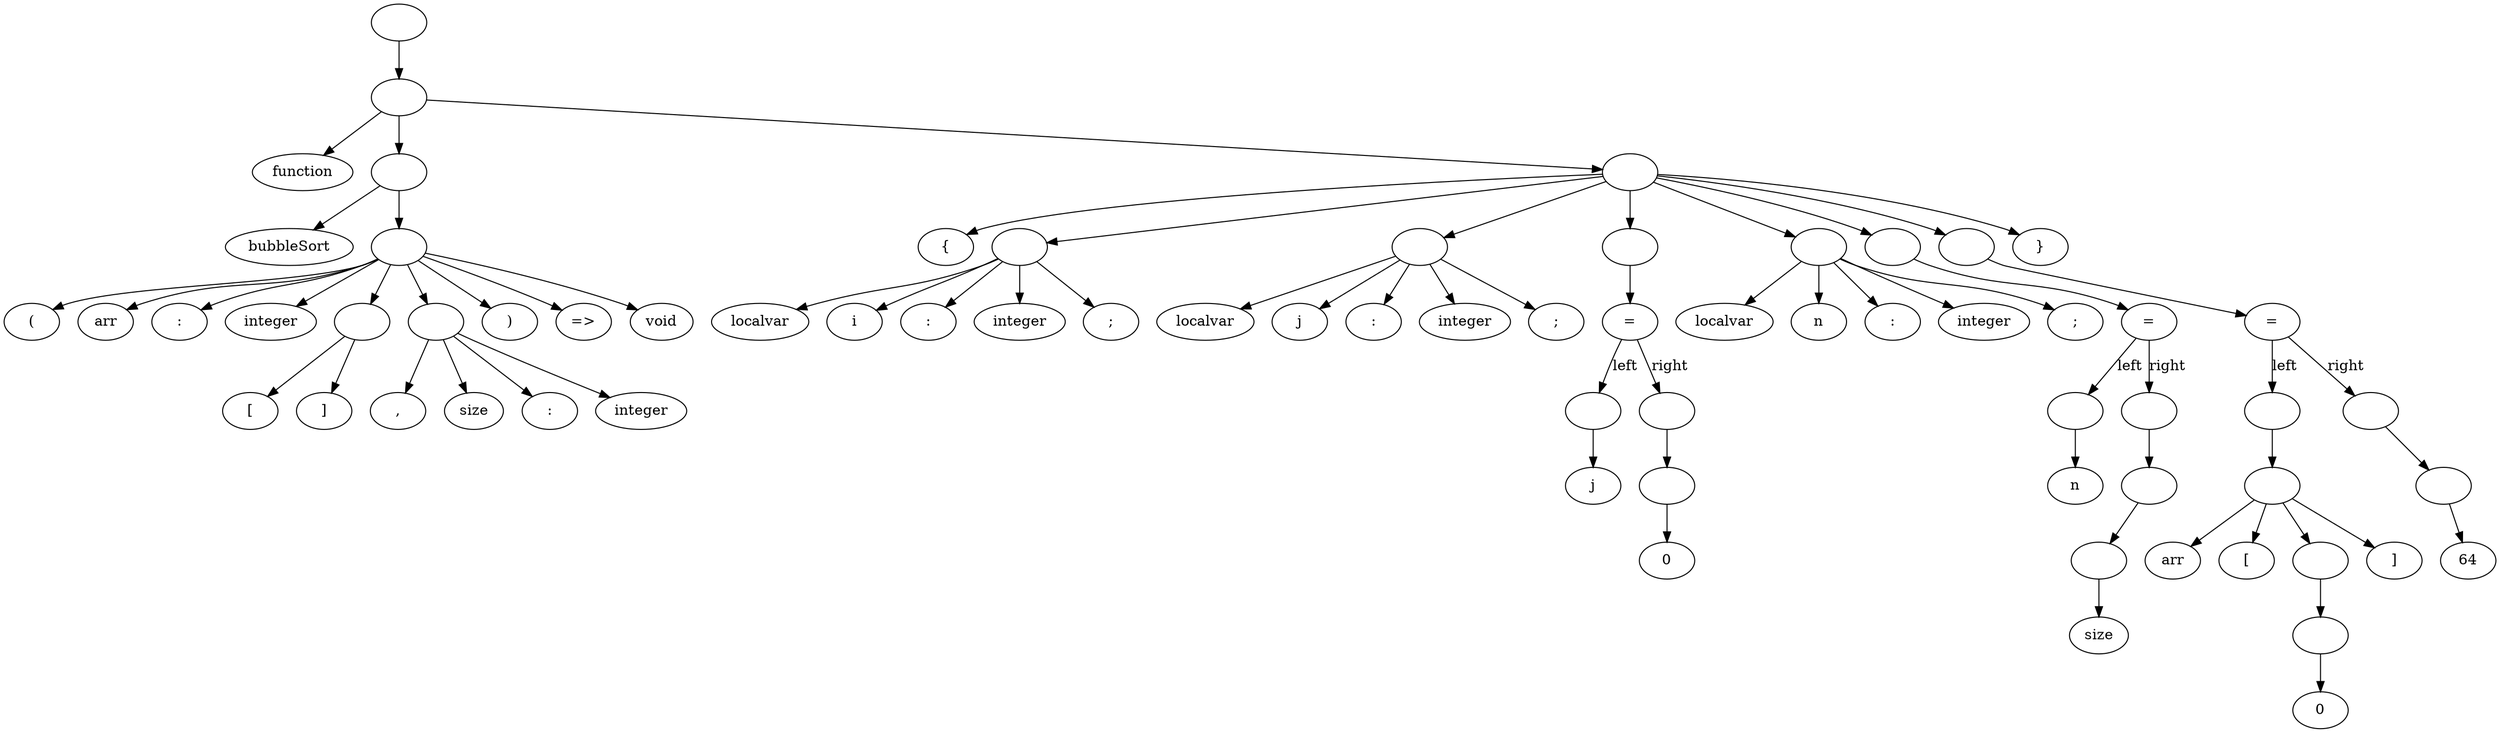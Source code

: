 digraph AST {
node33189039 [label=""]
node33189039 -> node30265903
node30265903 [label=""]
node30265903 -> node3957675
node3957675 [label="function"]
node30265903 -> node35619075
node35619075 [label=""]
node35619075 -> node52136226
node52136226 [label="bubbleSort"]
node35619075 -> node66572856
node66572856 [label=""]
node66572856 -> node62284798
node62284798 [label="("]
node66572856 -> node23692278
node23692278 [label="arr"]
node66572856 -> node11903911
node11903911 [label=":"]
node66572856 -> node40026340
node40026340 [label="integer"]
node66572856 -> node24692740
node24692740 [label=""]
node24692740 -> node20908074
node20908074 [label="["]
node24692740 -> node53954942
node53954942 [label="]"]
node66572856 -> node15832433
node15832433 [label=""]
node15832433 -> node8274172
node8274172 [label=","]
node15832433 -> node7358688
node7358688 [label="size"]
node15832433 -> node66228199
node66228199 [label=":"]
node15832433 -> node59182880
node59182880 [label="integer"]
node66572856 -> node62883878
node62883878 [label=")"]
node66572856 -> node29083993
node29083993 [label="=>"]
node66572856 -> node60429346
node60429346 [label="void"]
node30265903 -> node6993202
node6993202 [label=""]
node6993202 -> node62938818
node62938818 [label="{"]
node6993202 -> node29578451
node29578451 [label=""]
node29578451 -> node64879470
node64879470 [label="localvar"]
node29578451 -> node47044325
node47044325 [label="i"]
node29578451 -> node20745743
node20745743 [label=":"]
node29578451 -> node52493967
node52493967 [label="integer"]
node29578451 -> node2683661
node2683661 [label=";"]
node6993202 -> node24152954
node24152954 [label=""]
node24152954 -> node16049999
node16049999 [label="localvar"]
node24152954 -> node10232270
node10232270 [label="j"]
node24152954 -> node24981566
node24981566 [label=":"]
node24152954 -> node23507505
node23507505 [label="integer"]
node24152954 -> node10240961
node10240961 [label=";"]
node6993202 -> node25059790
node25059790 [label=""]
node25059790 -> node24211521
node24211521 [label="="]
node24211521 -> node16577099 [label="left"]
node16577099 [label=""]
node16577099 -> node14976165
node14976165 [label="j"]
node24211521 -> node567760 [label="right"]
node567760 [label=""]
node567760 -> node5109846
node5109846 [label=""]
node5109846 -> node45988614
node45988614 [label="0"]
node6993202 -> node11244347
node11244347 [label=""]
node11244347 -> node34090260
node34090260 [label="localvar"]
node11244347 -> node38376892
node38376892 [label="n"]
node11244347 -> node9847715
node9847715 [label=":"]
node11244347 -> node21520579
node21520579 [label="integer"]
node11244347 -> node59467483
node59467483 [label=";"]
node6993202 -> node65445301
node65445301 [label=""]
node65445301 -> node52136803
node52136803 [label="="]
node52136803 -> node66578044 [label="left"]
node66578044 [label=""]
node66578044 -> node62331491
node62331491 [label="n"]
node52136803 -> node24112512 [label="right"]
node24112512 [label=""]
node24112512 -> node15686020
node15686020 [label=""]
node15686020 -> node6956456
node6956456 [label=""]
node6956456 -> node62608109
node62608109 [label="size"]
node6993202 -> node26602077
node26602077 [label=""]
node26602077 -> node38092103
node38092103 [label="="]
node38092103 -> node7284614 [label="left"]
node7284614 [label=""]
node7284614 -> node65561530
node65561530 [label=""]
node65561530 -> node53182860
node53182860 [label="arr"]
node65561530 -> node8883693
node8883693 [label="["]
node65561530 -> node12844374
node12844374 [label=""]
node12844374 -> node48490504
node48490504 [label=""]
node48490504 -> node33761356
node33761356 [label="0"]
node65561530 -> node35416756
node35416756 [label="]"]
node38092103 -> node50315352 [label="right"]
node50315352 [label=""]
node50315352 -> node50184984
node50184984 [label=""]
node50184984 -> node49011679
node49011679 [label="64"]
node6993202 -> node38451933
node38451933 [label="}"]
}
